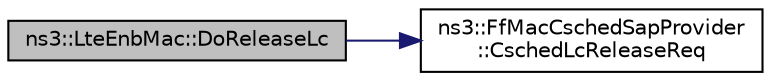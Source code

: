 digraph "ns3::LteEnbMac::DoReleaseLc"
{
 // LATEX_PDF_SIZE
  edge [fontname="Helvetica",fontsize="10",labelfontname="Helvetica",labelfontsize="10"];
  node [fontname="Helvetica",fontsize="10",shape=record];
  rankdir="LR";
  Node1 [label="ns3::LteEnbMac::DoReleaseLc",height=0.2,width=0.4,color="black", fillcolor="grey75", style="filled", fontcolor="black",tooltip="Release LC function."];
  Node1 -> Node2 [color="midnightblue",fontsize="10",style="solid",fontname="Helvetica"];
  Node2 [label="ns3::FfMacCschedSapProvider\l::CschedLcReleaseReq",height=0.2,width=0.4,color="black", fillcolor="white", style="filled",URL="$classns3_1_1_ff_mac_csched_sap_provider.html#aebd56fe603cabe3faf225338bf980f23",tooltip="CSCHED_LC_RELEASE_REQ."];
}
